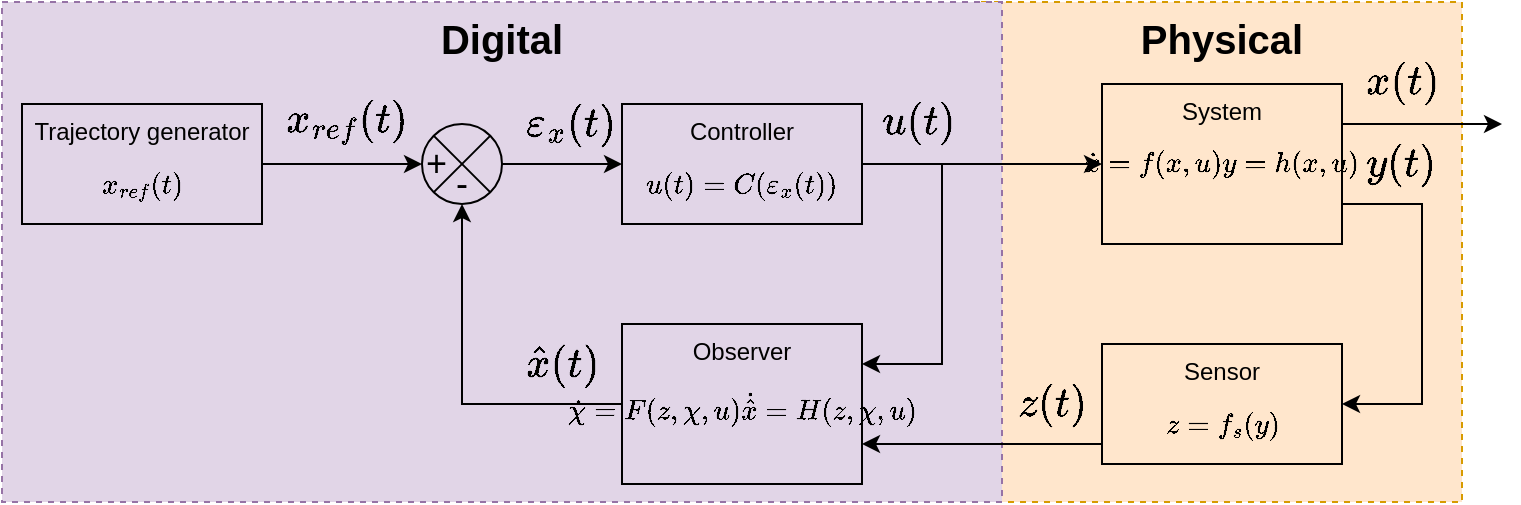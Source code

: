 <mxfile version="13.7.9" type="device"><diagram id="NexSqnowA3ZxK4luZf5N" name="Page-1"><mxGraphModel dx="2942" dy="1192" grid="1" gridSize="10" guides="1" tooltips="1" connect="1" arrows="1" fold="1" page="1" pageScale="1" pageWidth="827" pageHeight="1169" math="1" shadow="0"><root><mxCell id="0"/><mxCell id="1" parent="0"/><mxCell id="QxmVmoHADgjTf41a-LKz-5" value="Physical" style="rounded=0;whiteSpace=wrap;html=1;align=center;strokeColor=#d79b00;fillColor=#ffe6cc;dashed=1;verticalAlign=top;fontSize=20;fontStyle=1" parent="1" vertex="1"><mxGeometry x="540" y="200" width="240" height="250" as="geometry"/></mxCell><mxCell id="QxmVmoHADgjTf41a-LKz-4" value="Digital" style="rounded=0;whiteSpace=wrap;html=1;align=center;dashed=1;verticalAlign=top;fontSize=20;fontStyle=1;fillColor=#e1d5e7;strokeColor=#9673a6;" parent="1" vertex="1"><mxGeometry x="50" y="200" width="500" height="250" as="geometry"/></mxCell><mxCell id="jOCxkE55VpI1H9nBltIc-17" value="-" style="text;html=1;strokeColor=none;fillColor=none;align=center;verticalAlign=bottom;whiteSpace=wrap;rounded=0;fontSize=18;spacing=2;labelBackgroundColor=none;" parent="1" vertex="1"><mxGeometry x="260" y="265" width="40" height="40" as="geometry"/></mxCell><mxCell id="jOCxkE55VpI1H9nBltIc-9" value="$$z(t)$$" style="edgeStyle=orthogonalEdgeStyle;rounded=0;orthogonalLoop=1;jettySize=auto;html=1;fontSize=18;align=right;labelBackgroundColor=none;" parent="1" source="jOCxkE55VpI1H9nBltIc-3" target="jOCxkE55VpI1H9nBltIc-8" edge="1"><mxGeometry x="-0.875" y="-20" relative="1" as="geometry"><Array as="points"><mxPoint x="500" y="421"/><mxPoint x="500" y="421"/></Array><mxPoint as="offset"/></mxGeometry></mxCell><mxCell id="jOCxkE55VpI1H9nBltIc-3" value="Sensor&lt;br&gt;$$z=f_s(y)$$" style="rounded=0;whiteSpace=wrap;html=1;verticalAlign=top;labelBackgroundColor=none;fillColor=none;" parent="1" vertex="1"><mxGeometry x="600" y="371" width="120" height="60" as="geometry"/></mxCell><mxCell id="jOCxkE55VpI1H9nBltIc-18" value="$$\hat{x}(t)$$" style="edgeStyle=orthogonalEdgeStyle;rounded=0;orthogonalLoop=1;jettySize=auto;html=1;endArrow=classic;endFill=1;fontSize=18;align=right;entryX=0.5;entryY=1;entryDx=0;entryDy=0;labelBackgroundColor=none;" parent="1" source="jOCxkE55VpI1H9nBltIc-8" target="jOCxkE55VpI1H9nBltIc-15" edge="1"><mxGeometry x="0.111" y="-70" relative="1" as="geometry"><mxPoint x="290" y="331" as="targetPoint"/><mxPoint as="offset"/></mxGeometry></mxCell><mxCell id="jOCxkE55VpI1H9nBltIc-8" value="Observer&lt;br&gt;$$\dot\chi=F(z,\chi,u)\\&lt;br&gt;\dot{\hat{x}}=H(z,\chi,u)$$" style="rounded=0;whiteSpace=wrap;html=1;align=center;verticalAlign=top;labelBackgroundColor=none;fillColor=none;" parent="1" vertex="1"><mxGeometry x="360" y="361" width="120" height="80" as="geometry"/></mxCell><mxCell id="jOCxkE55VpI1H9nBltIc-23" value="$$u(t)$$" style="edgeStyle=orthogonalEdgeStyle;rounded=0;orthogonalLoop=1;jettySize=auto;html=1;labelBackgroundColor=none;endArrow=classic;endFill=1;fontSize=18;align=left;" parent="1" source="jOCxkE55VpI1H9nBltIc-13" target="jOCxkE55VpI1H9nBltIc-14" edge="1"><mxGeometry x="-0.875" y="21" relative="1" as="geometry"><mxPoint as="offset"/></mxGeometry></mxCell><mxCell id="jOCxkE55VpI1H9nBltIc-26" style="edgeStyle=orthogonalEdgeStyle;rounded=0;orthogonalLoop=1;jettySize=auto;html=1;labelBackgroundColor=none;endArrow=classic;endFill=1;fontSize=18;align=right;" parent="1" source="jOCxkE55VpI1H9nBltIc-13" target="jOCxkE55VpI1H9nBltIc-8" edge="1"><mxGeometry relative="1" as="geometry"><Array as="points"><mxPoint x="520" y="281"/><mxPoint x="520" y="381"/></Array></mxGeometry></mxCell><mxCell id="jOCxkE55VpI1H9nBltIc-13" value="Controller&lt;br&gt;$$u(t)=C(\varepsilon_x(t))$$" style="rounded=0;whiteSpace=wrap;html=1;verticalAlign=top;labelBackgroundColor=none;fillColor=none;" parent="1" vertex="1"><mxGeometry x="360" y="251" width="120" height="60" as="geometry"/></mxCell><mxCell id="jOCxkE55VpI1H9nBltIc-21" value="$$x(t)$$" style="edgeStyle=orthogonalEdgeStyle;rounded=0;orthogonalLoop=1;jettySize=auto;html=1;labelBackgroundColor=none;endArrow=classic;endFill=1;fontSize=18;align=left;" parent="1" source="jOCxkE55VpI1H9nBltIc-14" edge="1"><mxGeometry x="0.501" y="54" relative="1" as="geometry"><mxPoint x="800" y="261" as="targetPoint"/><mxPoint x="-50" y="33" as="offset"/><Array as="points"><mxPoint x="780" y="261"/></Array></mxGeometry></mxCell><mxCell id="jOCxkE55VpI1H9nBltIc-22" value="&lt;span style=&quot;color: rgb(0 , 0 , 0) ; font-family: &amp;#34;helvetica&amp;#34; ; font-size: 18px ; font-style: normal ; font-weight: 400 ; letter-spacing: normal ; text-indent: 0px ; text-transform: none ; word-spacing: 0px ; background-color: rgb(248 , 249 , 250) ; display: inline ; float: none&quot;&gt;$$y(t)$$&lt;/span&gt;" style="edgeStyle=orthogonalEdgeStyle;rounded=0;orthogonalLoop=1;jettySize=auto;html=1;labelBackgroundColor=none;endArrow=classic;endFill=1;fontSize=18;align=left;verticalAlign=middle;labelPosition=center;verticalLabelPosition=top;" parent="1" source="jOCxkE55VpI1H9nBltIc-14" target="jOCxkE55VpI1H9nBltIc-3" edge="1"><mxGeometry x="-0.889" y="20" relative="1" as="geometry"><Array as="points"><mxPoint x="760" y="301"/><mxPoint x="760" y="401"/></Array><mxPoint as="offset"/></mxGeometry></mxCell><mxCell id="jOCxkE55VpI1H9nBltIc-14" value="System&lt;br&gt;$$\dot{x}=f(x,u)\\&lt;br&gt;y=h(x,u)$$" style="rounded=0;whiteSpace=wrap;html=1;verticalAlign=top;labelBackgroundColor=none;fillColor=none;" parent="1" vertex="1"><mxGeometry x="600" y="241" width="120" height="80" as="geometry"/></mxCell><mxCell id="jOCxkE55VpI1H9nBltIc-16" value="$$\varepsilon_x(t)$$" style="edgeStyle=orthogonalEdgeStyle;rounded=0;orthogonalLoop=1;jettySize=auto;html=1;endArrow=classic;endFill=1;fontSize=18;align=left;labelBackgroundColor=none;" parent="1" source="jOCxkE55VpI1H9nBltIc-15" target="jOCxkE55VpI1H9nBltIc-13" edge="1"><mxGeometry x="-0.667" y="20" relative="1" as="geometry"><mxPoint as="offset"/></mxGeometry></mxCell><mxCell id="jOCxkE55VpI1H9nBltIc-15" value="+" style="shape=sumEllipse;perimeter=ellipsePerimeter;whiteSpace=wrap;html=1;backgroundOutline=1;fontSize=18;align=left;labelBackgroundColor=none;fillColor=none;" parent="1" vertex="1"><mxGeometry x="260" y="261" width="40" height="40" as="geometry"/></mxCell><mxCell id="jOCxkE55VpI1H9nBltIc-19" value="$$x_{ref}(t)$$" style="endArrow=classic;html=1;fontSize=18;align=left;entryX=0;entryY=0.5;entryDx=0;entryDy=0;verticalAlign=middle;labelBackgroundColor=none;" parent="1" source="QxmVmoHADgjTf41a-LKz-3" target="jOCxkE55VpI1H9nBltIc-15" edge="1"><mxGeometry x="-0.75" y="21" width="50" height="50" relative="1" as="geometry"><mxPoint x="250" y="301" as="sourcePoint"/><mxPoint x="300" y="291" as="targetPoint"/><mxPoint as="offset"/></mxGeometry></mxCell><mxCell id="QxmVmoHADgjTf41a-LKz-3" value="Trajectory generator&lt;br&gt;$$x_{ref}(t)$$" style="rounded=0;whiteSpace=wrap;html=1;align=center;verticalAlign=top;fillColor=none;" parent="1" vertex="1"><mxGeometry x="60" y="251" width="120" height="60" as="geometry"/></mxCell></root></mxGraphModel></diagram></mxfile>